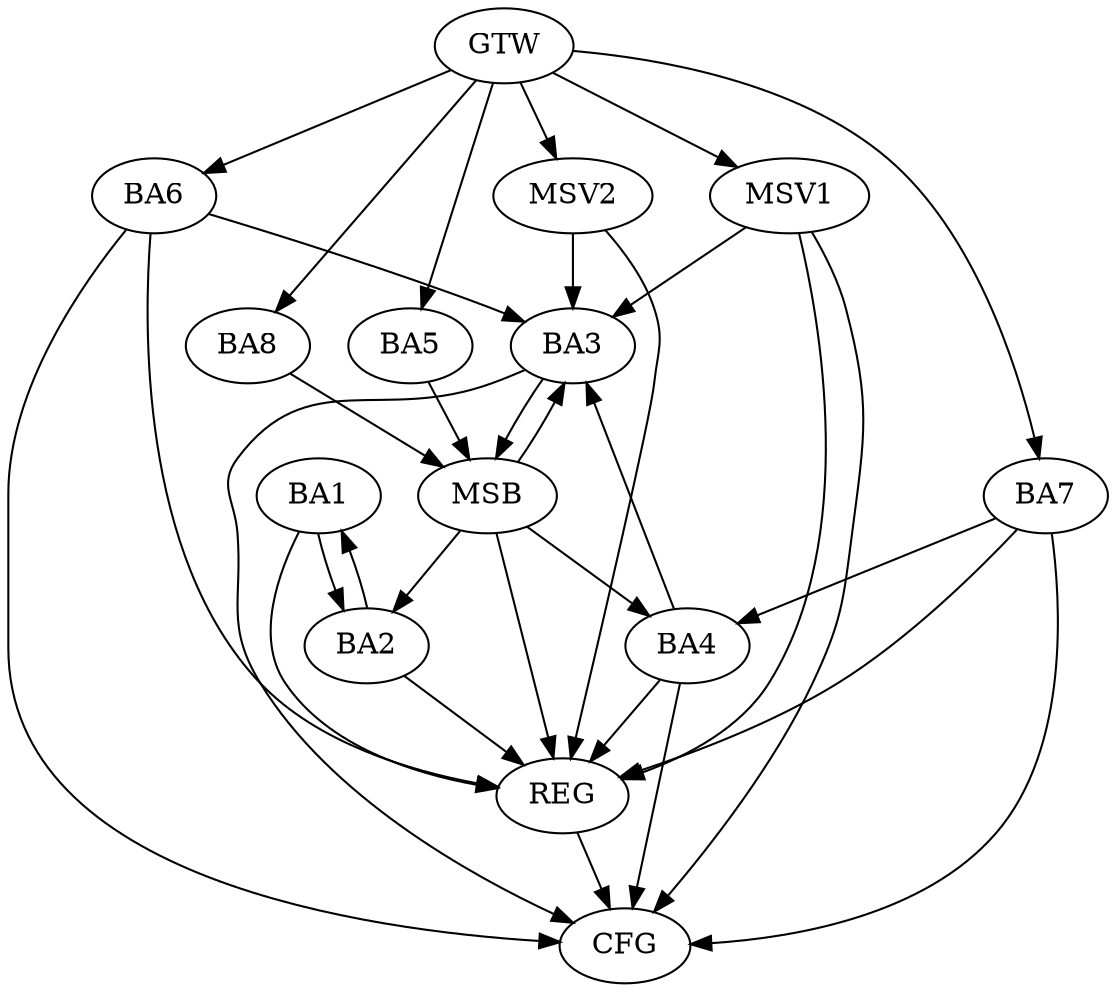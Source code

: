 strict digraph G {
  BA1 [ label="BA1" ];
  BA2 [ label="BA2" ];
  BA3 [ label="BA3" ];
  BA4 [ label="BA4" ];
  BA5 [ label="BA5" ];
  BA6 [ label="BA6" ];
  BA7 [ label="BA7" ];
  BA8 [ label="BA8" ];
  GTW [ label="GTW" ];
  REG [ label="REG" ];
  MSB [ label="MSB" ];
  CFG [ label="CFG" ];
  MSV1 [ label="MSV1" ];
  MSV2 [ label="MSV2" ];
  BA1 -> BA2;
  BA2 -> BA1;
  BA4 -> BA3;
  BA6 -> BA3;
  BA7 -> BA4;
  GTW -> BA5;
  GTW -> BA6;
  GTW -> BA7;
  GTW -> BA8;
  BA1 -> REG;
  BA2 -> REG;
  BA4 -> REG;
  BA6 -> REG;
  BA7 -> REG;
  BA3 -> MSB;
  MSB -> BA2;
  MSB -> REG;
  BA5 -> MSB;
  MSB -> BA4;
  BA8 -> MSB;
  MSB -> BA3;
  BA6 -> CFG;
  BA7 -> CFG;
  BA4 -> CFG;
  BA3 -> CFG;
  REG -> CFG;
  MSV1 -> BA3;
  GTW -> MSV1;
  MSV1 -> REG;
  MSV1 -> CFG;
  MSV2 -> BA3;
  GTW -> MSV2;
  MSV2 -> REG;
}
